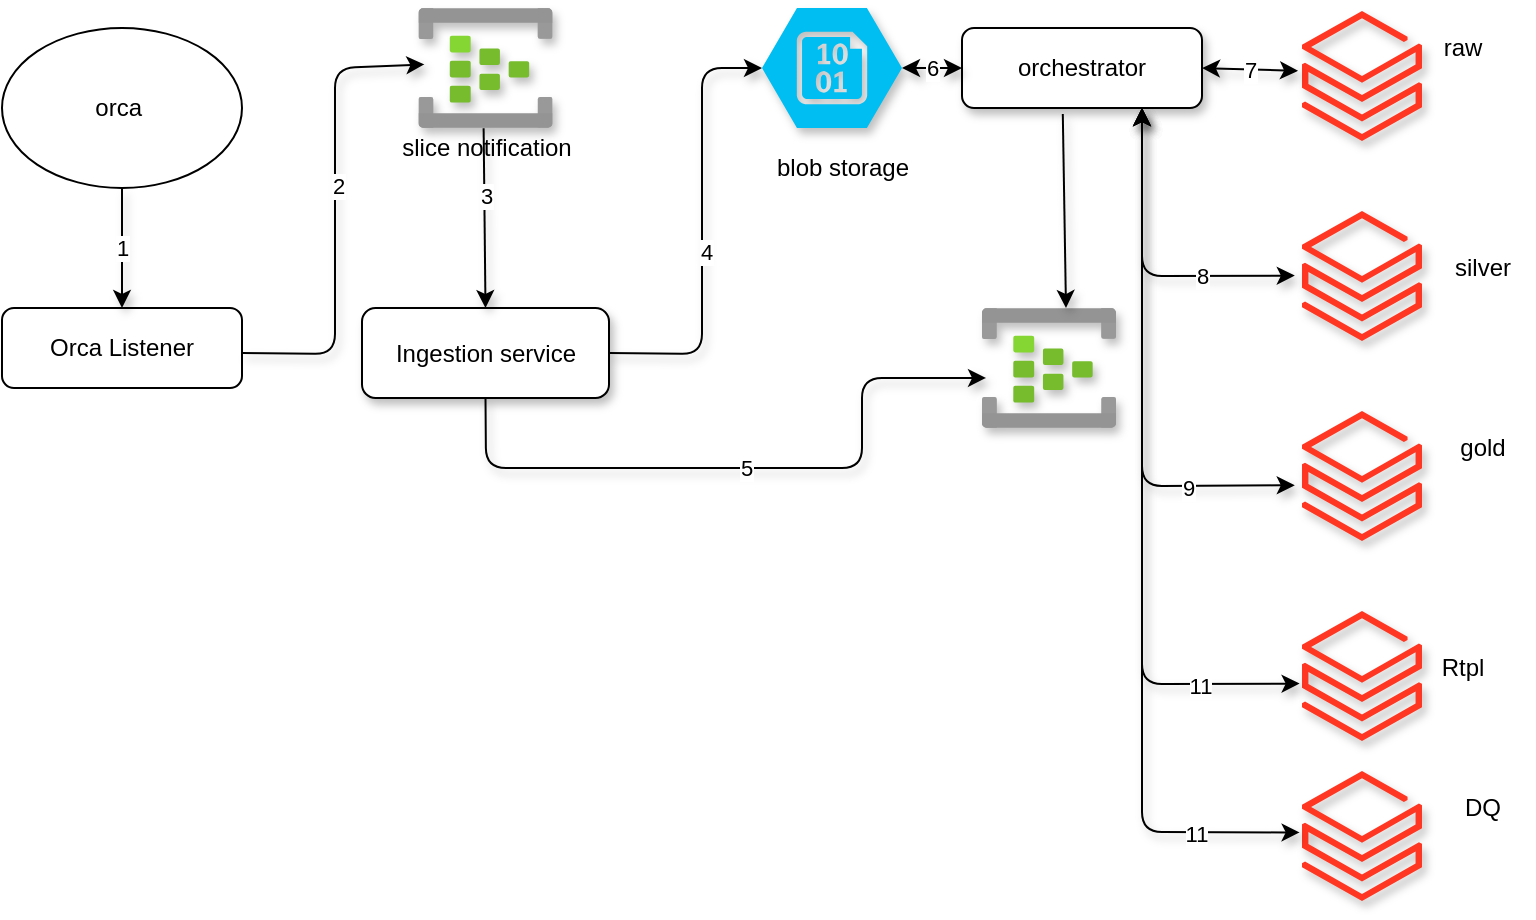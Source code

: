 <mxfile version="14.9.7" type="github">
  <diagram id="C5RBs43oDa-KdzZeNtuy" name="Page-1">
    <mxGraphModel dx="1038" dy="547" grid="1" gridSize="10" guides="1" tooltips="1" connect="1" arrows="1" fold="1" page="1" pageScale="1" pageWidth="827" pageHeight="1169" math="0" shadow="0">
      <root>
        <mxCell id="WIyWlLk6GJQsqaUBKTNV-0" />
        <mxCell id="WIyWlLk6GJQsqaUBKTNV-1" parent="WIyWlLk6GJQsqaUBKTNV-0" />
        <mxCell id="WIyWlLk6GJQsqaUBKTNV-3" value="Orca Listener" style="rounded=1;whiteSpace=wrap;html=1;fontSize=12;glass=0;strokeWidth=1;shadow=0;" parent="WIyWlLk6GJQsqaUBKTNV-1" vertex="1">
          <mxGeometry x="10" y="200" width="120" height="40" as="geometry" />
        </mxCell>
        <mxCell id="4ZDuckEpWmORl7aThJbx-0" value="orca&amp;nbsp;" style="ellipse;whiteSpace=wrap;html=1;" vertex="1" parent="WIyWlLk6GJQsqaUBKTNV-1">
          <mxGeometry x="10" y="60" width="120" height="80" as="geometry" />
        </mxCell>
        <mxCell id="WIyWlLk6GJQsqaUBKTNV-11" value="orchestrator" style="rounded=1;whiteSpace=wrap;html=1;fontSize=12;glass=0;strokeWidth=1;shadow=1;" parent="WIyWlLk6GJQsqaUBKTNV-1" vertex="1">
          <mxGeometry x="490" y="60" width="120" height="40" as="geometry" />
        </mxCell>
        <mxCell id="4ZDuckEpWmORl7aThJbx-9" value="1" style="edgeStyle=orthogonalEdgeStyle;rounded=0;orthogonalLoop=1;jettySize=auto;html=1;exitX=0.5;exitY=1;exitDx=0;exitDy=0;shadow=1;" edge="1" parent="WIyWlLk6GJQsqaUBKTNV-1" source="4ZDuckEpWmORl7aThJbx-0" target="WIyWlLk6GJQsqaUBKTNV-3">
          <mxGeometry relative="1" as="geometry" />
        </mxCell>
        <mxCell id="4ZDuckEpWmORl7aThJbx-3" value="" style="aspect=fixed;html=1;points=[];align=center;image;fontSize=12;image=img/lib/azure2/iot/Event_Hubs.svg;shadow=1;" vertex="1" parent="WIyWlLk6GJQsqaUBKTNV-1">
          <mxGeometry x="218.25" y="50" width="67" height="60" as="geometry" />
        </mxCell>
        <mxCell id="4ZDuckEpWmORl7aThJbx-4" value="Ingestion service" style="rounded=1;whiteSpace=wrap;html=1;shadow=1;" vertex="1" parent="WIyWlLk6GJQsqaUBKTNV-1">
          <mxGeometry x="190" y="200" width="123.5" height="45" as="geometry" />
        </mxCell>
        <mxCell id="4ZDuckEpWmORl7aThJbx-6" value="slice notification" style="text;html=1;align=center;verticalAlign=middle;resizable=0;points=[];autosize=1;strokeColor=none;shadow=1;" vertex="1" parent="WIyWlLk6GJQsqaUBKTNV-1">
          <mxGeometry x="201.75" y="110" width="100" height="20" as="geometry" />
        </mxCell>
        <mxCell id="4ZDuckEpWmORl7aThJbx-10" value="" style="endArrow=classic;html=1;exitX=1;exitY=0.5;exitDx=0;exitDy=0;entryX=0;entryY=0.5;entryDx=0;entryDy=0;entryPerimeter=0;shadow=1;" edge="1" parent="WIyWlLk6GJQsqaUBKTNV-1" source="4ZDuckEpWmORl7aThJbx-4" target="4ZDuckEpWmORl7aThJbx-13">
          <mxGeometry width="50" height="50" relative="1" as="geometry">
            <mxPoint x="390" y="310" as="sourcePoint" />
            <mxPoint x="440" y="260" as="targetPoint" />
            <Array as="points">
              <mxPoint x="360" y="223" />
              <mxPoint x="360" y="80" />
            </Array>
          </mxGeometry>
        </mxCell>
        <mxCell id="4ZDuckEpWmORl7aThJbx-36" value="4" style="edgeLabel;html=1;align=center;verticalAlign=middle;resizable=0;points=[];shadow=1;" vertex="1" connectable="0" parent="4ZDuckEpWmORl7aThJbx-10">
          <mxGeometry x="-0.108" y="-2" relative="1" as="geometry">
            <mxPoint as="offset" />
          </mxGeometry>
        </mxCell>
        <mxCell id="4ZDuckEpWmORl7aThJbx-12" value="" style="endArrow=classic;html=1;entryX=0.5;entryY=0;entryDx=0;entryDy=0;exitX=0.486;exitY=1.003;exitDx=0;exitDy=0;exitPerimeter=0;shadow=1;" edge="1" parent="WIyWlLk6GJQsqaUBKTNV-1" source="4ZDuckEpWmORl7aThJbx-3" target="4ZDuckEpWmORl7aThJbx-4">
          <mxGeometry width="50" height="50" relative="1" as="geometry">
            <mxPoint x="234" y="109" as="sourcePoint" />
            <mxPoint x="320" y="140" as="targetPoint" />
          </mxGeometry>
        </mxCell>
        <mxCell id="4ZDuckEpWmORl7aThJbx-35" value="3" style="edgeLabel;html=1;align=center;verticalAlign=middle;resizable=0;points=[];shadow=1;" vertex="1" connectable="0" parent="4ZDuckEpWmORl7aThJbx-12">
          <mxGeometry x="-0.256" y="1" relative="1" as="geometry">
            <mxPoint as="offset" />
          </mxGeometry>
        </mxCell>
        <mxCell id="4ZDuckEpWmORl7aThJbx-13" value="" style="verticalLabelPosition=bottom;html=1;verticalAlign=top;align=center;strokeColor=none;fillColor=#00BEF2;shape=mxgraph.azure.storage_blob;shadow=1;" vertex="1" parent="WIyWlLk6GJQsqaUBKTNV-1">
          <mxGeometry x="390" y="50" width="70" height="60" as="geometry" />
        </mxCell>
        <mxCell id="4ZDuckEpWmORl7aThJbx-14" value="" style="endArrow=classic;html=1;exitX=1;exitY=0.5;exitDx=0;exitDy=0;entryX=0.044;entryY=0.47;entryDx=0;entryDy=0;entryPerimeter=0;shadow=1;" edge="1" parent="WIyWlLk6GJQsqaUBKTNV-1" target="4ZDuckEpWmORl7aThJbx-3">
          <mxGeometry width="50" height="50" relative="1" as="geometry">
            <mxPoint x="130" y="222.5" as="sourcePoint" />
            <mxPoint x="206.5" y="80" as="targetPoint" />
            <Array as="points">
              <mxPoint x="176.5" y="223" />
              <mxPoint x="176.5" y="80" />
            </Array>
          </mxGeometry>
        </mxCell>
        <mxCell id="4ZDuckEpWmORl7aThJbx-34" value="2" style="edgeLabel;html=1;align=center;verticalAlign=middle;resizable=0;points=[];shadow=1;" vertex="1" connectable="0" parent="4ZDuckEpWmORl7aThJbx-14">
          <mxGeometry x="0.118" y="-1" relative="1" as="geometry">
            <mxPoint as="offset" />
          </mxGeometry>
        </mxCell>
        <mxCell id="4ZDuckEpWmORl7aThJbx-15" value="" style="aspect=fixed;html=1;points=[];align=center;image;fontSize=12;image=img/lib/azure2/analytics/Azure_Databricks.svg;shadow=1;" vertex="1" parent="WIyWlLk6GJQsqaUBKTNV-1">
          <mxGeometry x="660" y="50" width="60" height="68" as="geometry" />
        </mxCell>
        <mxCell id="4ZDuckEpWmORl7aThJbx-16" value="" style="aspect=fixed;html=1;points=[];align=center;image;fontSize=12;image=img/lib/azure2/analytics/Azure_Databricks.svg;shadow=1;" vertex="1" parent="WIyWlLk6GJQsqaUBKTNV-1">
          <mxGeometry x="660" y="150" width="60" height="68" as="geometry" />
        </mxCell>
        <mxCell id="4ZDuckEpWmORl7aThJbx-17" value="" style="aspect=fixed;html=1;points=[];align=center;image;fontSize=12;image=img/lib/azure2/analytics/Azure_Databricks.svg;shadow=1;" vertex="1" parent="WIyWlLk6GJQsqaUBKTNV-1">
          <mxGeometry x="660" y="250" width="60" height="68" as="geometry" />
        </mxCell>
        <mxCell id="4ZDuckEpWmORl7aThJbx-18" value="" style="aspect=fixed;html=1;points=[];align=center;image;fontSize=12;image=img/lib/azure2/analytics/Azure_Databricks.svg;shadow=1;" vertex="1" parent="WIyWlLk6GJQsqaUBKTNV-1">
          <mxGeometry x="660" y="350" width="60" height="68" as="geometry" />
        </mxCell>
        <mxCell id="4ZDuckEpWmORl7aThJbx-19" value="" style="aspect=fixed;html=1;points=[];align=center;image;fontSize=12;image=img/lib/azure2/iot/Event_Hubs.svg;shadow=1;" vertex="1" parent="WIyWlLk6GJQsqaUBKTNV-1">
          <mxGeometry x="500" y="200" width="67" height="60" as="geometry" />
        </mxCell>
        <mxCell id="4ZDuckEpWmORl7aThJbx-21" value="5" style="endArrow=classic;html=1;exitX=0.5;exitY=1;exitDx=0;exitDy=0;entryX=0.03;entryY=0.583;entryDx=0;entryDy=0;entryPerimeter=0;shadow=1;" edge="1" parent="WIyWlLk6GJQsqaUBKTNV-1" source="4ZDuckEpWmORl7aThJbx-4" target="4ZDuckEpWmORl7aThJbx-19">
          <mxGeometry width="50" height="50" relative="1" as="geometry">
            <mxPoint x="340" y="404.3" as="sourcePoint" />
            <mxPoint x="387" y="223" as="targetPoint" />
            <Array as="points">
              <mxPoint x="252" y="280" />
              <mxPoint x="440" y="280" />
              <mxPoint x="440" y="235" />
            </Array>
          </mxGeometry>
        </mxCell>
        <mxCell id="4ZDuckEpWmORl7aThJbx-23" value="" style="endArrow=classic;html=1;exitX=0.42;exitY=1.075;exitDx=0;exitDy=0;exitPerimeter=0;shadow=1;" edge="1" parent="WIyWlLk6GJQsqaUBKTNV-1" source="WIyWlLk6GJQsqaUBKTNV-11">
          <mxGeometry width="50" height="50" relative="1" as="geometry">
            <mxPoint x="550" y="96.6" as="sourcePoint" />
            <mxPoint x="542" y="200" as="targetPoint" />
            <Array as="points" />
          </mxGeometry>
        </mxCell>
        <mxCell id="4ZDuckEpWmORl7aThJbx-29" value="blob storage" style="text;html=1;align=center;verticalAlign=middle;resizable=0;points=[];autosize=1;strokeColor=none;shadow=1;" vertex="1" parent="WIyWlLk6GJQsqaUBKTNV-1">
          <mxGeometry x="390" y="120" width="80" height="20" as="geometry" />
        </mxCell>
        <mxCell id="4ZDuckEpWmORl7aThJbx-30" value="raw" style="text;html=1;align=center;verticalAlign=middle;resizable=0;points=[];autosize=1;strokeColor=none;shadow=1;" vertex="1" parent="WIyWlLk6GJQsqaUBKTNV-1">
          <mxGeometry x="725" y="60" width="30" height="20" as="geometry" />
        </mxCell>
        <mxCell id="4ZDuckEpWmORl7aThJbx-31" value="silver" style="text;html=1;align=center;verticalAlign=middle;resizable=0;points=[];autosize=1;strokeColor=none;shadow=1;" vertex="1" parent="WIyWlLk6GJQsqaUBKTNV-1">
          <mxGeometry x="730" y="170" width="40" height="20" as="geometry" />
        </mxCell>
        <mxCell id="4ZDuckEpWmORl7aThJbx-32" value="gold" style="text;html=1;align=center;verticalAlign=middle;resizable=0;points=[];autosize=1;strokeColor=none;shadow=1;" vertex="1" parent="WIyWlLk6GJQsqaUBKTNV-1">
          <mxGeometry x="730" y="260" width="40" height="20" as="geometry" />
        </mxCell>
        <mxCell id="4ZDuckEpWmORl7aThJbx-33" value="Rtpl" style="text;html=1;align=center;verticalAlign=middle;resizable=0;points=[];autosize=1;strokeColor=none;shadow=1;" vertex="1" parent="WIyWlLk6GJQsqaUBKTNV-1">
          <mxGeometry x="720" y="370" width="40" height="20" as="geometry" />
        </mxCell>
        <mxCell id="4ZDuckEpWmORl7aThJbx-39" value="" style="aspect=fixed;html=1;points=[];align=center;image;fontSize=12;image=img/lib/azure2/analytics/Azure_Databricks.svg;shadow=1;" vertex="1" parent="WIyWlLk6GJQsqaUBKTNV-1">
          <mxGeometry x="660" y="430" width="60" height="68" as="geometry" />
        </mxCell>
        <mxCell id="4ZDuckEpWmORl7aThJbx-41" value="DQ" style="text;html=1;align=center;verticalAlign=middle;resizable=0;points=[];autosize=1;strokeColor=none;shadow=1;" vertex="1" parent="WIyWlLk6GJQsqaUBKTNV-1">
          <mxGeometry x="735" y="440" width="30" height="20" as="geometry" />
        </mxCell>
        <mxCell id="4ZDuckEpWmORl7aThJbx-44" value="7" style="endArrow=classic;startArrow=classic;html=1;entryX=-0.033;entryY=0.462;entryDx=0;entryDy=0;entryPerimeter=0;shadow=1;" edge="1" parent="WIyWlLk6GJQsqaUBKTNV-1" target="4ZDuckEpWmORl7aThJbx-15">
          <mxGeometry width="50" height="50" relative="1" as="geometry">
            <mxPoint x="610" y="80" as="sourcePoint" />
            <mxPoint x="660" y="30" as="targetPoint" />
          </mxGeometry>
        </mxCell>
        <mxCell id="4ZDuckEpWmORl7aThJbx-45" value="8" style="endArrow=classic;startArrow=classic;html=1;entryX=-0.06;entryY=0.497;entryDx=0;entryDy=0;entryPerimeter=0;shadow=1;" edge="1" parent="WIyWlLk6GJQsqaUBKTNV-1" target="4ZDuckEpWmORl7aThJbx-16">
          <mxGeometry x="0.421" width="50" height="50" relative="1" as="geometry">
            <mxPoint x="580" y="100" as="sourcePoint" />
            <mxPoint x="640" y="105" as="targetPoint" />
            <Array as="points">
              <mxPoint x="580" y="184" />
            </Array>
            <mxPoint as="offset" />
          </mxGeometry>
        </mxCell>
        <mxCell id="4ZDuckEpWmORl7aThJbx-47" value="" style="endArrow=classic;startArrow=classic;html=1;exitX=-0.06;exitY=0.568;exitDx=0;exitDy=0;exitPerimeter=0;shadow=1;" edge="1" parent="WIyWlLk6GJQsqaUBKTNV-1" source="4ZDuckEpWmORl7aThJbx-17">
          <mxGeometry width="50" height="50" relative="1" as="geometry">
            <mxPoint x="390" y="310" as="sourcePoint" />
            <mxPoint x="580" y="100" as="targetPoint" />
            <Array as="points">
              <mxPoint x="580" y="289" />
            </Array>
          </mxGeometry>
        </mxCell>
        <mxCell id="4ZDuckEpWmORl7aThJbx-50" value="9" style="edgeLabel;html=1;align=center;verticalAlign=middle;resizable=0;points=[];shadow=1;" vertex="1" connectable="0" parent="4ZDuckEpWmORl7aThJbx-47">
          <mxGeometry x="-0.596" y="1" relative="1" as="geometry">
            <mxPoint as="offset" />
          </mxGeometry>
        </mxCell>
        <mxCell id="4ZDuckEpWmORl7aThJbx-48" value="" style="endArrow=classic;startArrow=classic;html=1;entryX=-0.02;entryY=0.556;entryDx=0;entryDy=0;entryPerimeter=0;shadow=1;" edge="1" parent="WIyWlLk6GJQsqaUBKTNV-1" target="4ZDuckEpWmORl7aThJbx-18">
          <mxGeometry width="50" height="50" relative="1" as="geometry">
            <mxPoint x="580" y="100" as="sourcePoint" />
            <mxPoint x="440" y="260" as="targetPoint" />
            <Array as="points">
              <mxPoint x="580" y="388" />
            </Array>
          </mxGeometry>
        </mxCell>
        <mxCell id="4ZDuckEpWmORl7aThJbx-51" value="11" style="edgeLabel;html=1;align=center;verticalAlign=middle;resizable=0;points=[];shadow=1;" vertex="1" connectable="0" parent="4ZDuckEpWmORl7aThJbx-48">
          <mxGeometry x="0.727" y="-1" relative="1" as="geometry">
            <mxPoint as="offset" />
          </mxGeometry>
        </mxCell>
        <mxCell id="4ZDuckEpWmORl7aThJbx-49" value="" style="endArrow=classic;startArrow=classic;html=1;entryX=-0.02;entryY=0.474;entryDx=0;entryDy=0;entryPerimeter=0;shadow=1;" edge="1" parent="WIyWlLk6GJQsqaUBKTNV-1" target="4ZDuckEpWmORl7aThJbx-39">
          <mxGeometry width="50" height="50" relative="1" as="geometry">
            <mxPoint x="580" y="100" as="sourcePoint" />
            <mxPoint x="440" y="260" as="targetPoint" />
            <Array as="points">
              <mxPoint x="580" y="462" />
            </Array>
          </mxGeometry>
        </mxCell>
        <mxCell id="4ZDuckEpWmORl7aThJbx-52" value="11" style="edgeLabel;html=1;align=center;verticalAlign=middle;resizable=0;points=[];shadow=1;" vertex="1" connectable="0" parent="4ZDuckEpWmORl7aThJbx-49">
          <mxGeometry x="0.764" y="-1" relative="1" as="geometry">
            <mxPoint as="offset" />
          </mxGeometry>
        </mxCell>
        <mxCell id="4ZDuckEpWmORl7aThJbx-53" value="6" style="endArrow=classic;startArrow=classic;html=1;entryX=0;entryY=0.5;entryDx=0;entryDy=0;exitX=1;exitY=0.5;exitDx=0;exitDy=0;exitPerimeter=0;shadow=1;" edge="1" parent="WIyWlLk6GJQsqaUBKTNV-1" source="4ZDuckEpWmORl7aThJbx-13" target="WIyWlLk6GJQsqaUBKTNV-11">
          <mxGeometry width="50" height="50" relative="1" as="geometry">
            <mxPoint x="390" y="310" as="sourcePoint" />
            <mxPoint x="440" y="260" as="targetPoint" />
            <Array as="points">
              <mxPoint x="480" y="80" />
            </Array>
          </mxGeometry>
        </mxCell>
      </root>
    </mxGraphModel>
  </diagram>
</mxfile>

